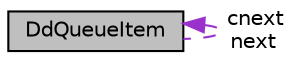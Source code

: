 digraph "DdQueueItem"
{
 // LATEX_PDF_SIZE
  edge [fontname="Helvetica",fontsize="10",labelfontname="Helvetica",labelfontsize="10"];
  node [fontname="Helvetica",fontsize="10",shape=record];
  Node1 [label="DdQueueItem",height=0.2,width=0.4,color="black", fillcolor="grey75", style="filled", fontcolor="black",tooltip="Generic level queue item."];
  Node1 -> Node1 [dir="back",color="darkorchid3",fontsize="10",style="dashed",label=" cnext\nnext" ,fontname="Helvetica"];
}

